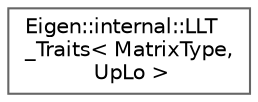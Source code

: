 digraph "Graphical Class Hierarchy"
{
 // LATEX_PDF_SIZE
  bgcolor="transparent";
  edge [fontname=Helvetica,fontsize=10,labelfontname=Helvetica,labelfontsize=10];
  node [fontname=Helvetica,fontsize=10,shape=box,height=0.2,width=0.4];
  rankdir="LR";
  Node0 [id="Node000000",label="Eigen::internal::LLT\l_Traits\< MatrixType,\l UpLo \>",height=0.2,width=0.4,color="grey40", fillcolor="white", style="filled",URL="$structEigen_1_1internal_1_1LLT__Traits.html",tooltip=" "];
}
